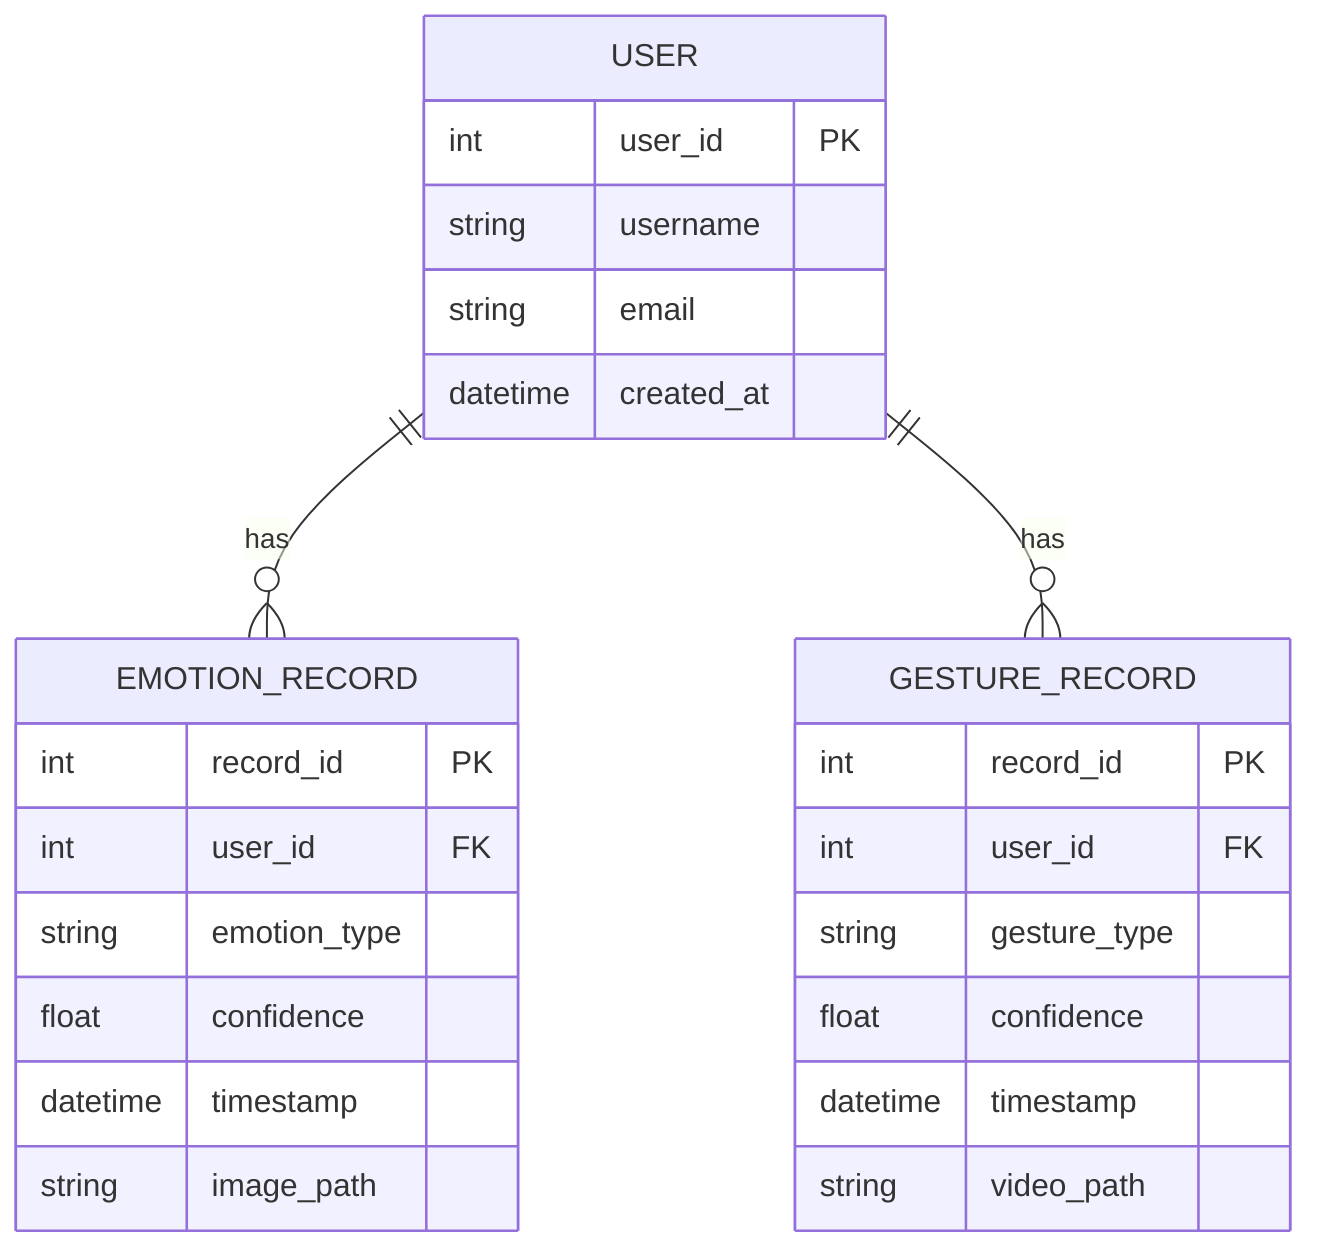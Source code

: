 erDiagram
    USER ||--o{ EMOTION_RECORD : has
    USER ||--o{ GESTURE_RECORD : has
    USER {
        int user_id PK
        string username
        string email
        datetime created_at
    }
    EMOTION_RECORD {
        int record_id PK
        int user_id FK
        string emotion_type
        float confidence
        datetime timestamp
        string image_path
    }
    GESTURE_RECORD {
        int record_id PK
        int user_id FK
        string gesture_type
        float confidence
        datetime timestamp
        string video_path
    }